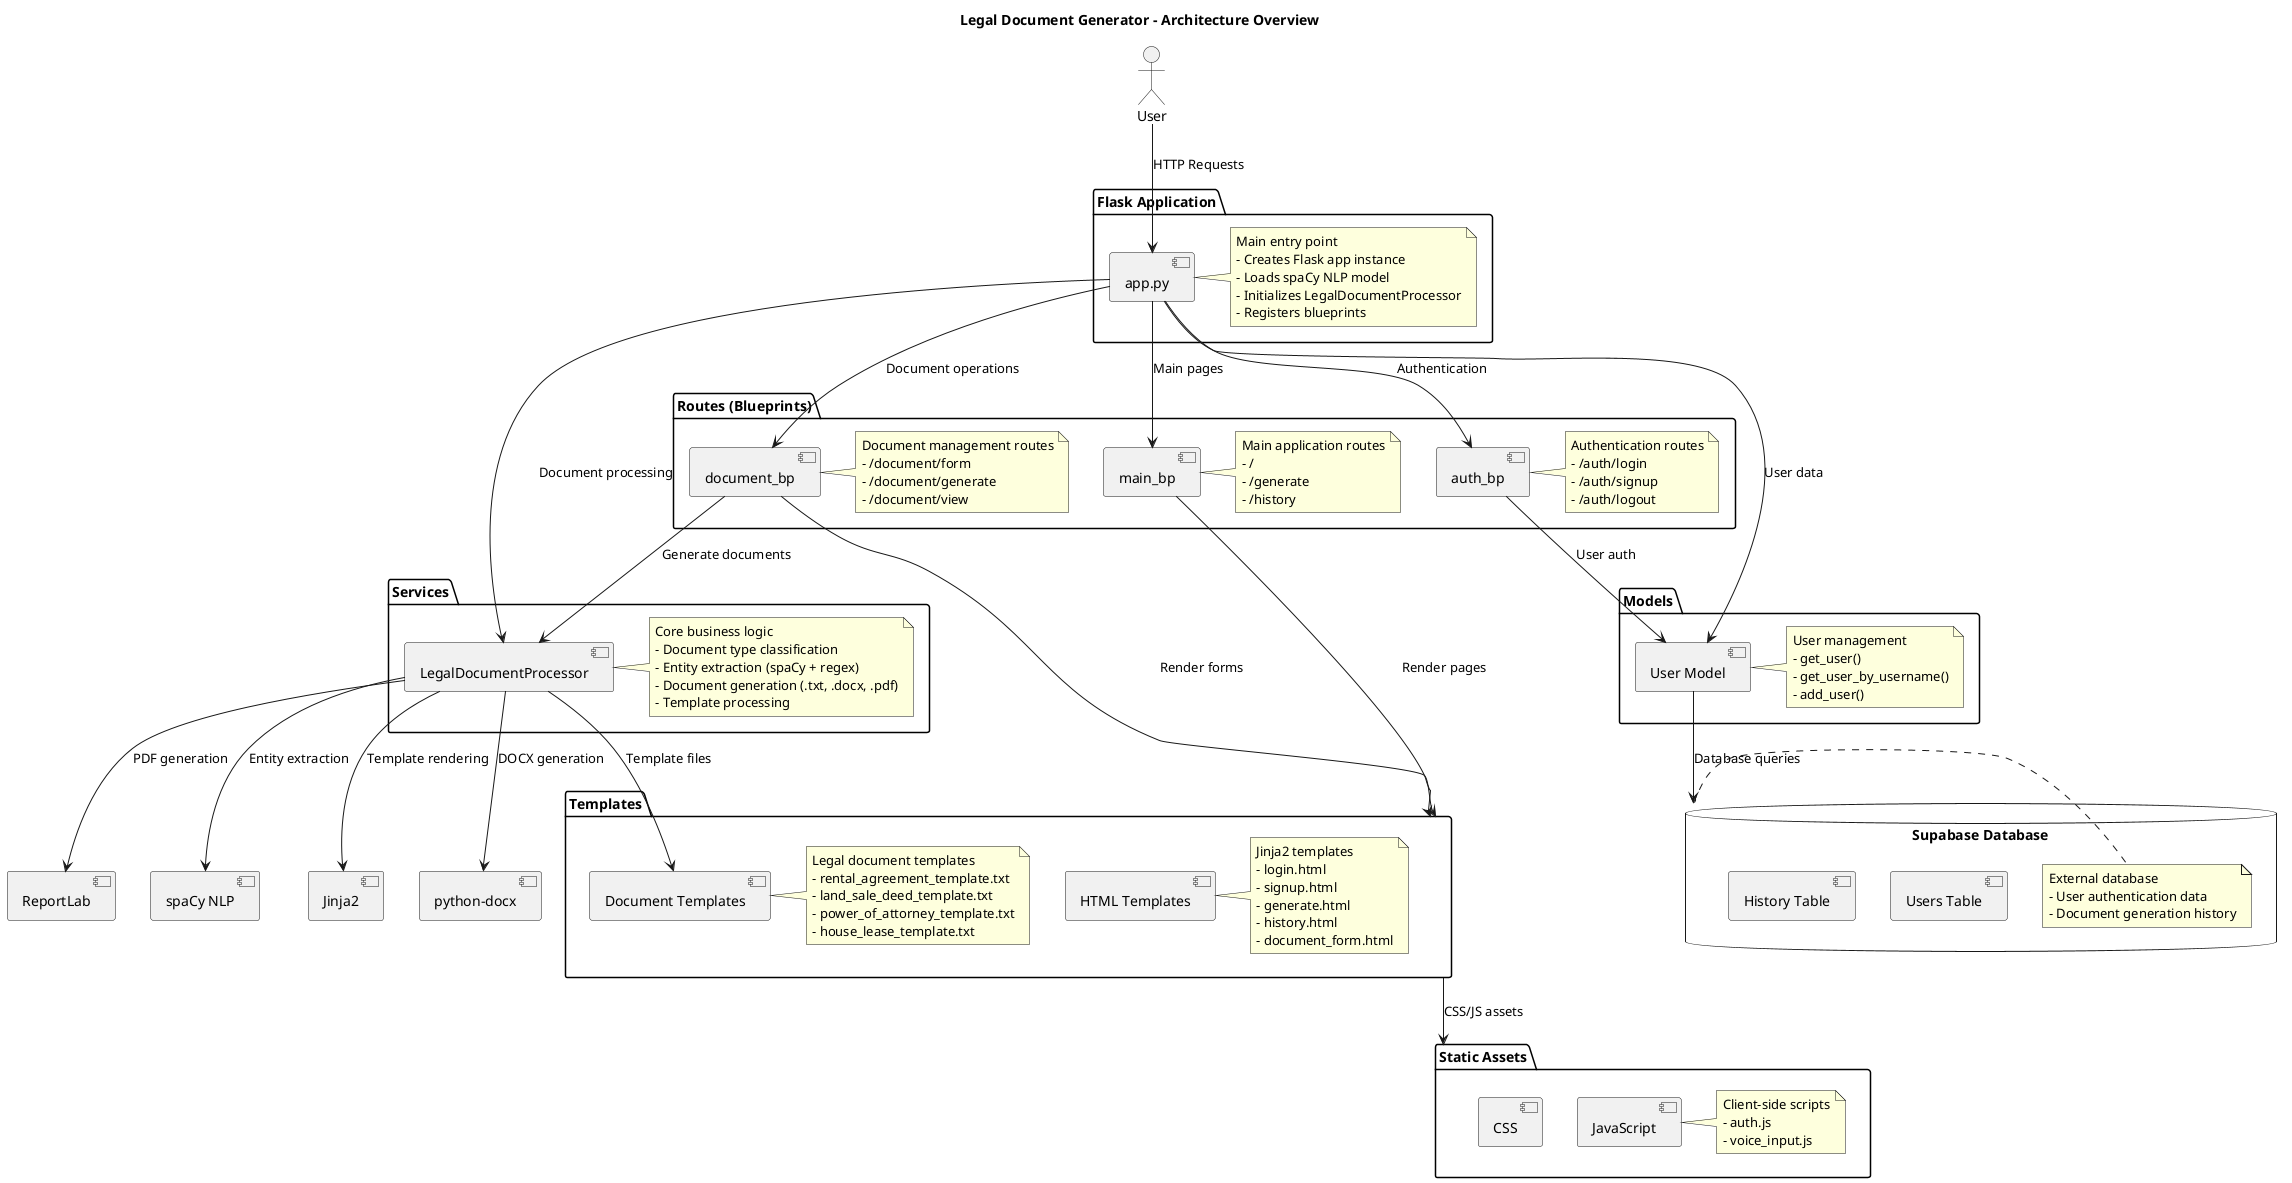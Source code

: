 @startuml Architecture Diagram

title Legal Document Generator - Architecture Overview

package "Flask Application" as FlaskApp {
    [app.py] as MainApp
    note right of MainApp
        Main entry point
        - Creates Flask app instance
        - Loads spaCy NLP model
        - Initializes LegalDocumentProcessor
        - Registers blueprints
    end note
}

package "Routes (Blueprints)" as Routes {
    [auth_bp] as AuthBP
    note right of AuthBP
        Authentication routes
        - /auth/login
        - /auth/signup
        - /auth/logout
    end note

    [main_bp] as MainBP
    note right of MainBP
        Main application routes
        - /
        - /generate
        - /history
    end note

    [document_bp] as DocumentBP
    note right of DocumentBP
        Document management routes
        - /document/form
        - /document/generate
        - /document/view
    end note
}

package "Services" as Services {
    [LegalDocumentProcessor] as Processor
    note right of Processor
        Core business logic
        - Document type classification
        - Entity extraction (spaCy + regex)
        - Document generation (.txt, .docx, .pdf)
        - Template processing
    end note
}

package "Models" as Models {
    [User Model] as UserModel
    note right of UserModel
        User management
        - get_user()
        - get_user_by_username()
        - add_user()
    end note
}

package "Templates" as Templates {
    [HTML Templates] as HTMLTemplates
    note right of HTMLTemplates
        Jinja2 templates
        - login.html
        - signup.html
        - generate.html
        - history.html
        - document_form.html
    end note

    [Document Templates] as DocTemplates
    note right of DocTemplates
        Legal document templates
        - rental_agreement_template.txt
        - land_sale_deed_template.txt
        - power_of_attorney_template.txt
        - house_lease_template.txt
    end note
}

package "Static Assets" as Static {
    [CSS] as CSSFiles
    [JavaScript] as JSFiles
    note right of JSFiles
        Client-side scripts
        - auth.js
        - voice_input.js
    end note
}

database "Supabase Database" as Supabase {
    [Users Table] as UsersTable
    [History Table] as HistoryTable
    note right of Supabase
        External database
        - User authentication data
        - Document generation history
    end note
}

actor "User" as User

' Relationships
User --> MainApp : HTTP Requests
MainApp --> AuthBP : Authentication
MainApp --> MainBP : Main pages
MainApp --> DocumentBP : Document operations
MainApp --> Processor : Document processing
Processor --> DocTemplates : Template files
MainApp --> UserModel : User data
UserModel --> Supabase : Database queries
AuthBP --> UserModel : User auth
DocumentBP --> Processor : Generate documents
MainBP --> Templates : Render pages
DocumentBP --> Templates : Render forms
Templates --> Static : CSS/JS assets

' External dependencies
Processor --> [spaCy NLP] : Entity extraction
Processor --> [Jinja2] : Template rendering
Processor --> [python-docx] : DOCX generation
Processor --> [ReportLab] : PDF generation

@enduml
